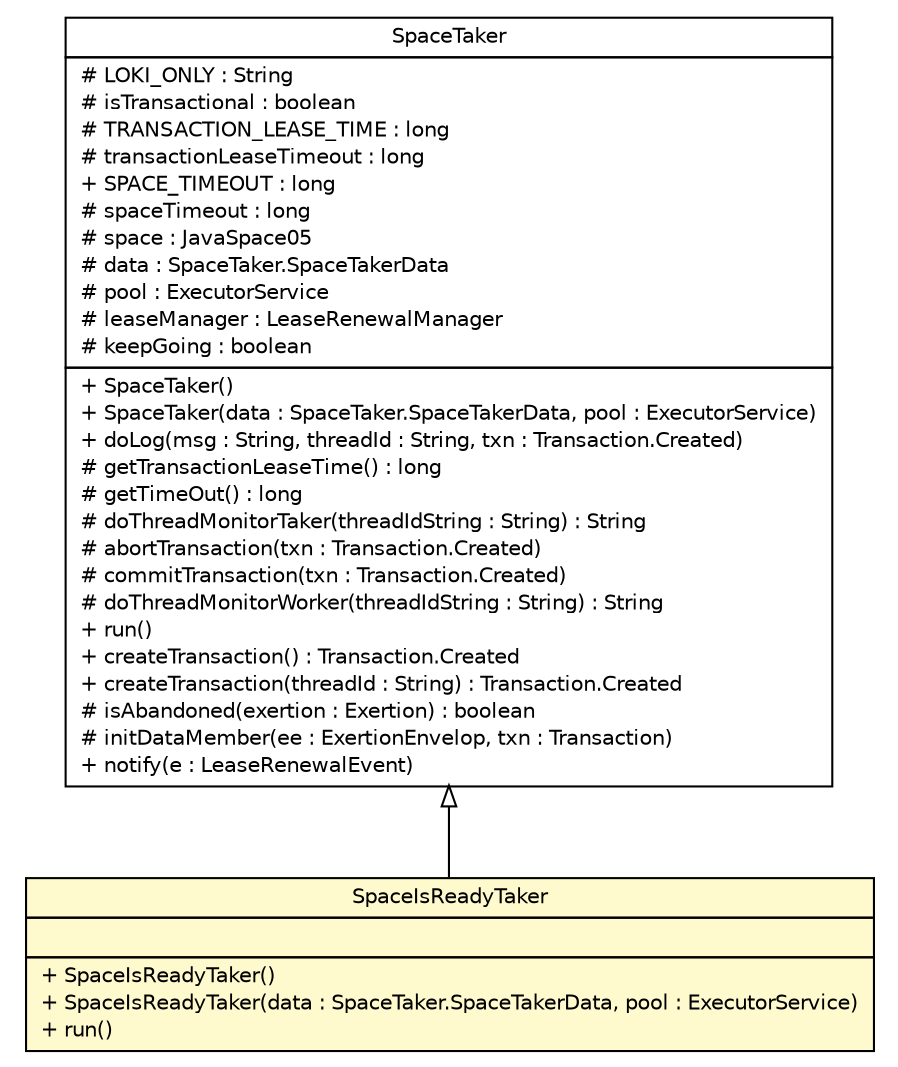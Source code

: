 #!/usr/local/bin/dot
#
# Class diagram 
# Generated by UMLGraph version R5_6 (http://www.umlgraph.org/)
#

digraph G {
	edge [fontname="Helvetica",fontsize=10,labelfontname="Helvetica",labelfontsize=10];
	node [fontname="Helvetica",fontsize=10,shape=plaintext];
	nodesep=0.25;
	ranksep=0.5;
	// sorcer.core.provider.SpaceTaker
	c336289 [label=<<table title="sorcer.core.provider.SpaceTaker" border="0" cellborder="1" cellspacing="0" cellpadding="2" port="p" href="./SpaceTaker.html">
		<tr><td><table border="0" cellspacing="0" cellpadding="1">
<tr><td align="center" balign="center"> SpaceTaker </td></tr>
		</table></td></tr>
		<tr><td><table border="0" cellspacing="0" cellpadding="1">
<tr><td align="left" balign="left"> # LOKI_ONLY : String </td></tr>
<tr><td align="left" balign="left"> # isTransactional : boolean </td></tr>
<tr><td align="left" balign="left"> # TRANSACTION_LEASE_TIME : long </td></tr>
<tr><td align="left" balign="left"> # transactionLeaseTimeout : long </td></tr>
<tr><td align="left" balign="left"> + SPACE_TIMEOUT : long </td></tr>
<tr><td align="left" balign="left"> # spaceTimeout : long </td></tr>
<tr><td align="left" balign="left"> # space : JavaSpace05 </td></tr>
<tr><td align="left" balign="left"> # data : SpaceTaker.SpaceTakerData </td></tr>
<tr><td align="left" balign="left"> # pool : ExecutorService </td></tr>
<tr><td align="left" balign="left"> # leaseManager : LeaseRenewalManager </td></tr>
<tr><td align="left" balign="left"> # keepGoing : boolean </td></tr>
		</table></td></tr>
		<tr><td><table border="0" cellspacing="0" cellpadding="1">
<tr><td align="left" balign="left"> + SpaceTaker() </td></tr>
<tr><td align="left" balign="left"> + SpaceTaker(data : SpaceTaker.SpaceTakerData, pool : ExecutorService) </td></tr>
<tr><td align="left" balign="left"> + doLog(msg : String, threadId : String, txn : Transaction.Created) </td></tr>
<tr><td align="left" balign="left"> # getTransactionLeaseTime() : long </td></tr>
<tr><td align="left" balign="left"> # getTimeOut() : long </td></tr>
<tr><td align="left" balign="left"> # doThreadMonitorTaker(threadIdString : String) : String </td></tr>
<tr><td align="left" balign="left"> # abortTransaction(txn : Transaction.Created) </td></tr>
<tr><td align="left" balign="left"> # commitTransaction(txn : Transaction.Created) </td></tr>
<tr><td align="left" balign="left"> # doThreadMonitorWorker(threadIdString : String) : String </td></tr>
<tr><td align="left" balign="left"> + run() </td></tr>
<tr><td align="left" balign="left"> + createTransaction() : Transaction.Created </td></tr>
<tr><td align="left" balign="left"> + createTransaction(threadId : String) : Transaction.Created </td></tr>
<tr><td align="left" balign="left"> # isAbandoned(exertion : Exertion) : boolean </td></tr>
<tr><td align="left" balign="left"> # initDataMember(ee : ExertionEnvelop, txn : Transaction) </td></tr>
<tr><td align="left" balign="left"> + notify(e : LeaseRenewalEvent) </td></tr>
		</table></td></tr>
		</table>>, URL="./SpaceTaker.html", fontname="Helvetica", fontcolor="black", fontsize=10.0];
	// sorcer.core.provider.SpaceIsReadyTaker
	c336291 [label=<<table title="sorcer.core.provider.SpaceIsReadyTaker" border="0" cellborder="1" cellspacing="0" cellpadding="2" port="p" bgcolor="lemonChiffon" href="./SpaceIsReadyTaker.html">
		<tr><td><table border="0" cellspacing="0" cellpadding="1">
<tr><td align="center" balign="center"> SpaceIsReadyTaker </td></tr>
		</table></td></tr>
		<tr><td><table border="0" cellspacing="0" cellpadding="1">
<tr><td align="left" balign="left">  </td></tr>
		</table></td></tr>
		<tr><td><table border="0" cellspacing="0" cellpadding="1">
<tr><td align="left" balign="left"> + SpaceIsReadyTaker() </td></tr>
<tr><td align="left" balign="left"> + SpaceIsReadyTaker(data : SpaceTaker.SpaceTakerData, pool : ExecutorService) </td></tr>
<tr><td align="left" balign="left"> + run() </td></tr>
		</table></td></tr>
		</table>>, URL="./SpaceIsReadyTaker.html", fontname="Helvetica", fontcolor="black", fontsize=10.0];
	//sorcer.core.provider.SpaceIsReadyTaker extends sorcer.core.provider.SpaceTaker
	c336289:p -> c336291:p [dir=back,arrowtail=empty];
}

